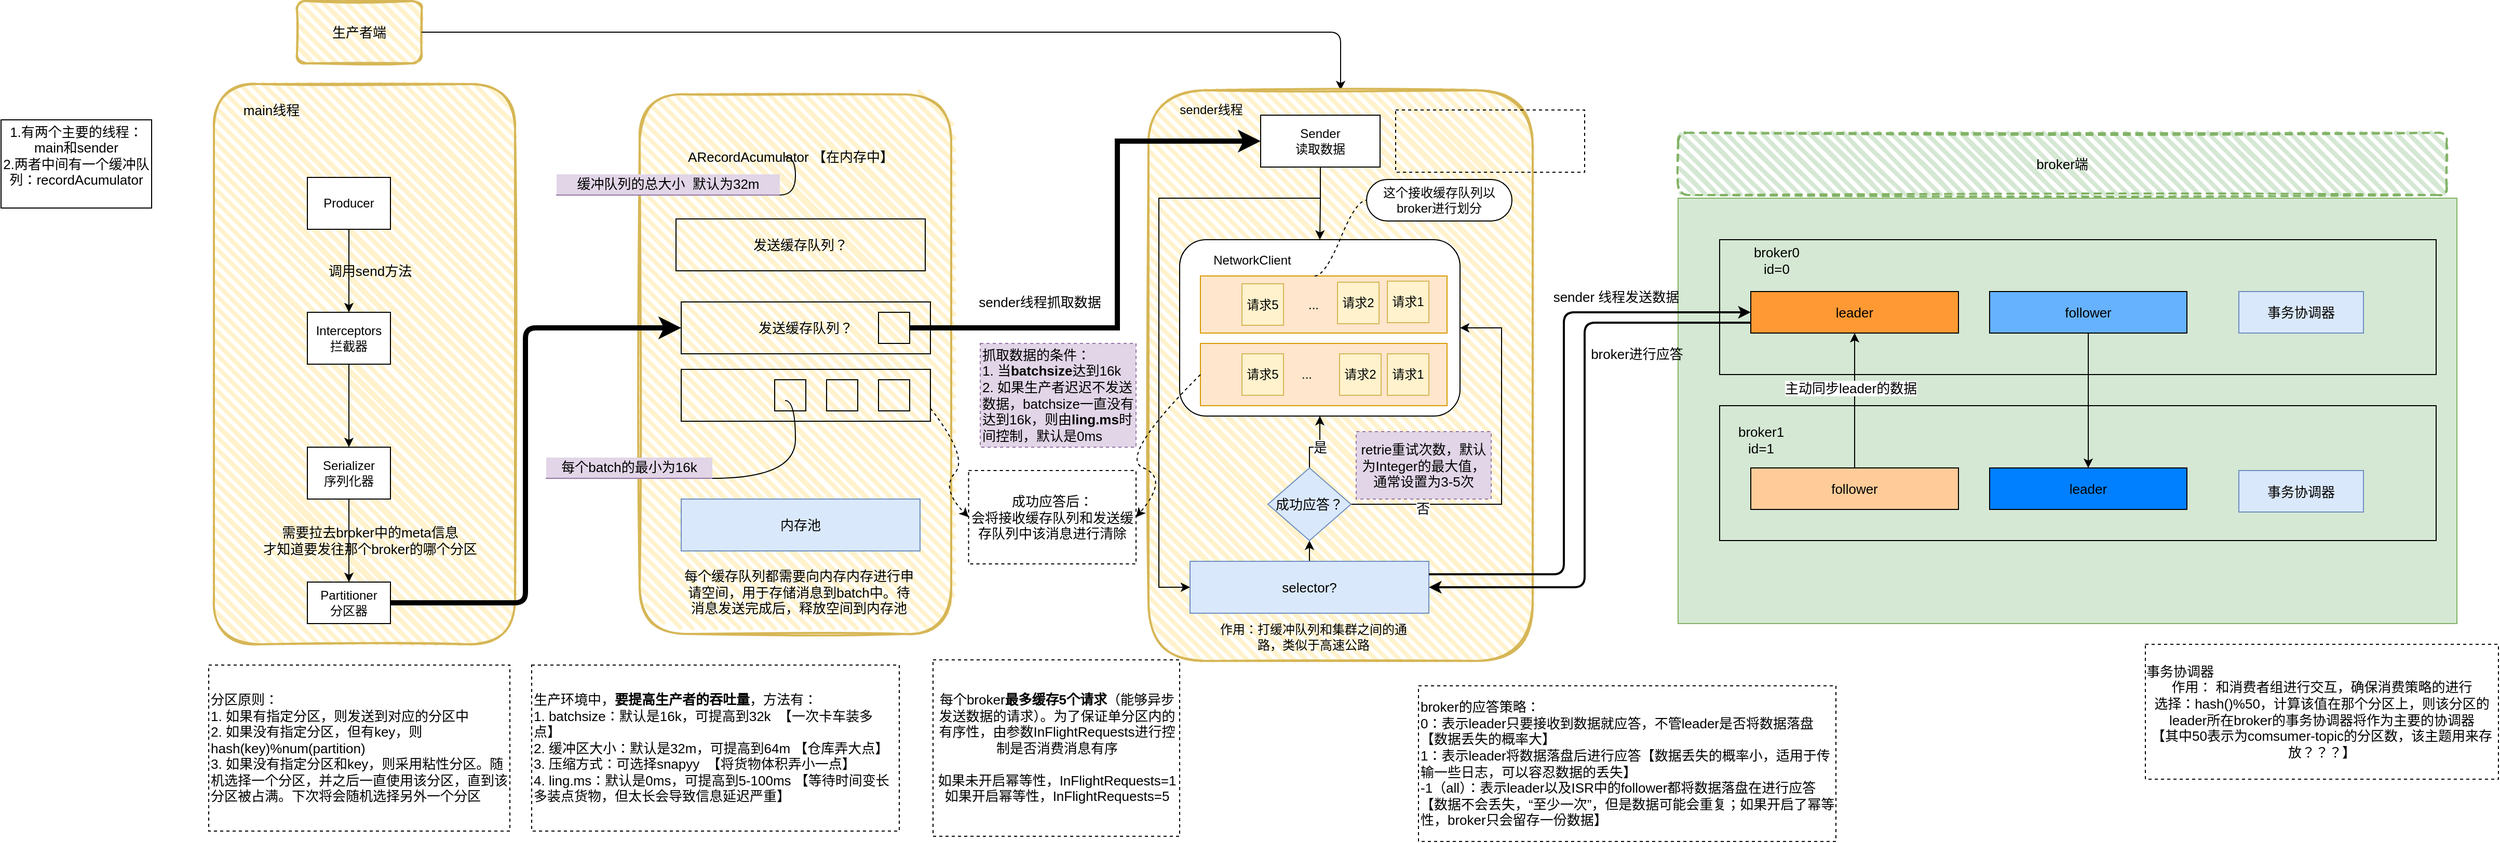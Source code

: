 <mxfile version="17.1.3" type="github">
  <diagram id="x-Sexi6F8sJB0yjPF3IZ" name="Page-1">
    <mxGraphModel dx="1597" dy="855" grid="1" gridSize="10" guides="1" tooltips="1" connect="1" arrows="1" fold="1" page="1" pageScale="1" pageWidth="900" pageHeight="1600" math="0" shadow="0">
      <root>
        <mxCell id="0" />
        <mxCell id="1" parent="0" />
        <mxCell id="9v5I5Lgi_oh3hGJhgwNZ-31" value="" style="rounded=1;whiteSpace=wrap;html=1;strokeWidth=2;fillWeight=4;hachureGap=8;hachureAngle=45;fillColor=#fff2cc;sketch=1;strokeColor=#d6b656;" vertex="1" parent="1">
          <mxGeometry x="220" y="390" width="290" height="540" as="geometry" />
        </mxCell>
        <mxCell id="UxnLPPTvP_sObnjLlX6k-19" value="" style="rounded=0;whiteSpace=wrap;html=1;fillColor=#d5e8d4;strokeColor=#82b366;" parent="1" vertex="1">
          <mxGeometry x="1630" y="500" width="750" height="410" as="geometry" />
        </mxCell>
        <mxCell id="UxnLPPTvP_sObnjLlX6k-30" value="" style="edgeStyle=orthogonalEdgeStyle;rounded=0;orthogonalLoop=1;jettySize=auto;html=1;fontSize=13;" parent="1" source="UxnLPPTvP_sObnjLlX6k-24" target="UxnLPPTvP_sObnjLlX6k-29" edge="1">
          <mxGeometry relative="1" as="geometry" />
        </mxCell>
        <mxCell id="UxnLPPTvP_sObnjLlX6k-24" value="Producer" style="rounded=0;whiteSpace=wrap;html=1;shadow=0;comic=0;" parent="1" vertex="1">
          <mxGeometry x="310" y="480" width="80" height="50" as="geometry" />
        </mxCell>
        <mxCell id="UxnLPPTvP_sObnjLlX6k-27" value="&lt;span&gt;1.有两个主要的线程：&lt;/span&gt;&lt;span&gt;main和sender&lt;br&gt;2.两者中间有一个缓冲队列：recordAcumulator&lt;br&gt;&lt;br&gt;&lt;/span&gt;" style="whiteSpace=wrap;html=1;rounded=0;shadow=0;fontSize=13;strokeWidth=1;fillColor=none;comic=0;" parent="1" vertex="1">
          <mxGeometry x="15" y="424.5" width="145" height="85" as="geometry" />
        </mxCell>
        <mxCell id="UxnLPPTvP_sObnjLlX6k-32" value="" style="edgeStyle=orthogonalEdgeStyle;rounded=0;orthogonalLoop=1;jettySize=auto;html=1;fontSize=13;" parent="1" source="UxnLPPTvP_sObnjLlX6k-29" target="UxnLPPTvP_sObnjLlX6k-31" edge="1">
          <mxGeometry relative="1" as="geometry" />
        </mxCell>
        <mxCell id="UxnLPPTvP_sObnjLlX6k-29" value="Interceptors&lt;br&gt;拦截器" style="rounded=0;whiteSpace=wrap;html=1;shadow=0;comic=0;" parent="1" vertex="1">
          <mxGeometry x="310" y="610" width="80" height="50" as="geometry" />
        </mxCell>
        <mxCell id="UxnLPPTvP_sObnjLlX6k-34" value="" style="edgeStyle=orthogonalEdgeStyle;rounded=0;orthogonalLoop=1;jettySize=auto;html=1;fontSize=13;" parent="1" source="UxnLPPTvP_sObnjLlX6k-31" target="UxnLPPTvP_sObnjLlX6k-33" edge="1">
          <mxGeometry relative="1" as="geometry" />
        </mxCell>
        <mxCell id="UxnLPPTvP_sObnjLlX6k-31" value="Serializer&lt;br&gt;序列化器" style="rounded=0;whiteSpace=wrap;html=1;shadow=0;comic=0;fillColor=default;" parent="1" vertex="1">
          <mxGeometry x="310" y="740" width="80" height="50" as="geometry" />
        </mxCell>
        <mxCell id="UxnLPPTvP_sObnjLlX6k-33" value="Partitioner&lt;br&gt;分区器" style="rounded=0;whiteSpace=wrap;html=1;shadow=0;comic=0;" parent="1" vertex="1">
          <mxGeometry x="310" y="870" width="80" height="40" as="geometry" />
        </mxCell>
        <mxCell id="UxnLPPTvP_sObnjLlX6k-35" value="需要拉去broker中的meta信息&lt;br&gt;才知道要发往那个broker的哪个分区" style="text;html=1;align=center;verticalAlign=middle;resizable=0;points=[];autosize=1;strokeColor=none;fontSize=13;" parent="1" vertex="1">
          <mxGeometry x="260" y="810" width="220" height="40" as="geometry" />
        </mxCell>
        <mxCell id="UxnLPPTvP_sObnjLlX6k-36" value="调用send方法" style="text;html=1;align=center;verticalAlign=middle;resizable=0;points=[];autosize=1;strokeColor=none;fontSize=13;" parent="1" vertex="1">
          <mxGeometry x="320" y="560" width="100" height="20" as="geometry" />
        </mxCell>
        <mxCell id="UxnLPPTvP_sObnjLlX6k-38" value="生产者端" style="rounded=1;whiteSpace=wrap;html=1;strokeWidth=2;fillWeight=4;hachureGap=8;hachureAngle=45;fillColor=#fff2cc;sketch=1;shadow=0;comic=0;fontSize=13;strokeColor=#d6b656;" parent="1" vertex="1">
          <mxGeometry x="300" y="310" width="120" height="60" as="geometry" />
        </mxCell>
        <mxCell id="UxnLPPTvP_sObnjLlX6k-39" value="分区原则：&lt;br&gt;1. 如果有指定分区，则发送到对应的分区中&lt;br&gt;2.&amp;nbsp;如果没有指定分区，但有key，则hash(key)%num(partition)&lt;br&gt;3.&amp;nbsp;如果没有指定分区和key，则采用粘性分区。随机选择一个分区，并之后一直使用该分区，直到该分区被占满。下次将会随机选择另外一个分区" style="whiteSpace=wrap;html=1;rounded=0;shadow=0;comic=0;fontSize=13;strokeColor=#000000;strokeWidth=1;fillColor=none;align=left;dashed=1;" parent="1" vertex="1">
          <mxGeometry x="215" y="950" width="290" height="160" as="geometry" />
        </mxCell>
        <mxCell id="UxnLPPTvP_sObnjLlX6k-44" value="" style="rounded=1;whiteSpace=wrap;html=1;strokeWidth=2;fillWeight=4;hachureGap=8;hachureAngle=45;fillColor=#fff2cc;sketch=1;shadow=0;comic=0;fontSize=13;align=left;strokeColor=#d6b656;" parent="1" vertex="1">
          <mxGeometry x="630" y="400" width="300" height="520" as="geometry" />
        </mxCell>
        <mxCell id="UxnLPPTvP_sObnjLlX6k-45" value="ARecordAcumulator 【在内存中】" style="text;html=1;align=center;verticalAlign=middle;resizable=0;points=[];autosize=1;strokeColor=none;fontSize=13;" parent="1" vertex="1">
          <mxGeometry x="670" y="450" width="210" height="20" as="geometry" />
        </mxCell>
        <mxCell id="UxnLPPTvP_sObnjLlX6k-46" value="发送缓存队列？" style="rounded=0;whiteSpace=wrap;html=1;shadow=0;comic=0;fontSize=13;strokeColor=#000000;strokeWidth=1;fillColor=none;align=center;" parent="1" vertex="1">
          <mxGeometry x="665" y="520" width="240" height="50" as="geometry" />
        </mxCell>
        <mxCell id="UxnLPPTvP_sObnjLlX6k-47" value="&lt;div style=&quot;&quot;&gt;&lt;span&gt;发送缓存队列？&lt;/span&gt;&lt;/div&gt;" style="rounded=0;whiteSpace=wrap;html=1;shadow=0;comic=0;fontSize=13;strokeColor=#000000;strokeWidth=1;fillColor=none;align=center;" parent="1" vertex="1">
          <mxGeometry x="670" y="600" width="240" height="50" as="geometry" />
        </mxCell>
        <mxCell id="UxnLPPTvP_sObnjLlX6k-48" value="" style="rounded=0;whiteSpace=wrap;html=1;shadow=0;comic=0;fontSize=13;strokeColor=#000000;strokeWidth=1;fillColor=none;align=left;" parent="1" vertex="1">
          <mxGeometry x="670" y="665" width="240" height="50" as="geometry" />
        </mxCell>
        <mxCell id="UxnLPPTvP_sObnjLlX6k-49" value="" style="rounded=0;whiteSpace=wrap;html=1;shadow=0;comic=0;fontSize=13;strokeColor=#000000;strokeWidth=1;fillColor=none;align=left;" parent="1" vertex="1">
          <mxGeometry x="860" y="675" width="30" height="30" as="geometry" />
        </mxCell>
        <mxCell id="UxnLPPTvP_sObnjLlX6k-50" value="" style="rounded=0;whiteSpace=wrap;html=1;shadow=0;comic=0;fontSize=13;strokeColor=#000000;strokeWidth=1;fillColor=none;align=left;" parent="1" vertex="1">
          <mxGeometry x="810" y="675" width="30" height="30" as="geometry" />
        </mxCell>
        <mxCell id="UxnLPPTvP_sObnjLlX6k-51" value="" style="rounded=0;whiteSpace=wrap;html=1;shadow=0;comic=0;fontSize=13;strokeColor=#000000;strokeWidth=1;fillColor=none;align=left;" parent="1" vertex="1">
          <mxGeometry x="760" y="675" width="30" height="30" as="geometry" />
        </mxCell>
        <mxCell id="UxnLPPTvP_sObnjLlX6k-52" value="每个batch的最小为16k" style="whiteSpace=wrap;html=1;shape=partialRectangle;top=0;left=0;bottom=1;right=0;points=[[0,1],[1,1]];fillColor=#e1d5e7;align=center;verticalAlign=bottom;routingCenterY=0.5;snapToPoint=1;recursiveResize=0;autosize=1;treeFolding=1;treeMoving=1;newEdgeStyle={&quot;edgeStyle&quot;:&quot;entityRelationEdgeStyle&quot;,&quot;startArrow&quot;:&quot;none&quot;,&quot;endArrow&quot;:&quot;none&quot;,&quot;segment&quot;:10,&quot;curved&quot;:1};rounded=0;shadow=0;comic=0;fontSize=13;strokeColor=#9673a6;strokeWidth=1;" parent="1" vertex="1">
          <mxGeometry x="540" y="750" width="160" height="20" as="geometry" />
        </mxCell>
        <mxCell id="UxnLPPTvP_sObnjLlX6k-53" value="" style="edgeStyle=entityRelationEdgeStyle;startArrow=none;endArrow=none;segment=10;curved=1;fontSize=13;entryX=1;entryY=1;entryDx=0;entryDy=0;" parent="1" target="UxnLPPTvP_sObnjLlX6k-52" edge="1">
          <mxGeometry relative="1" as="geometry">
            <mxPoint x="770" y="695" as="sourcePoint" />
            <mxPoint x="700" y="745" as="targetPoint" />
          </mxGeometry>
        </mxCell>
        <mxCell id="UxnLPPTvP_sObnjLlX6k-54" value="内存池" style="rounded=0;whiteSpace=wrap;html=1;shadow=0;comic=0;fontSize=13;strokeColor=#6c8ebf;strokeWidth=1;fillColor=#dae8fc;align=center;" parent="1" vertex="1">
          <mxGeometry x="670" y="790" width="230" height="50" as="geometry" />
        </mxCell>
        <mxCell id="UxnLPPTvP_sObnjLlX6k-59" value="缓冲队列的总大小&amp;nbsp; 默认为32m" style="whiteSpace=wrap;html=1;shape=partialRectangle;top=0;left=0;bottom=1;right=0;points=[[0,1],[1,1]];fillColor=#e1d5e7;align=center;verticalAlign=bottom;routingCenterY=0.5;snapToPoint=1;recursiveResize=0;autosize=1;treeFolding=1;treeMoving=1;newEdgeStyle={&quot;edgeStyle&quot;:&quot;entityRelationEdgeStyle&quot;,&quot;startArrow&quot;:&quot;none&quot;,&quot;endArrow&quot;:&quot;none&quot;,&quot;segment&quot;:10,&quot;curved&quot;:1};rounded=0;shadow=0;comic=0;fontSize=13;strokeColor=#9673a6;strokeWidth=1;" parent="1" vertex="1">
          <mxGeometry x="550" y="477" width="215" height="20" as="geometry" />
        </mxCell>
        <mxCell id="UxnLPPTvP_sObnjLlX6k-60" value="" style="edgeStyle=entityRelationEdgeStyle;startArrow=none;endArrow=none;segment=10;curved=1;fontSize=13;" parent="1" target="UxnLPPTvP_sObnjLlX6k-59" edge="1">
          <mxGeometry relative="1" as="geometry">
            <mxPoint x="770" y="460" as="sourcePoint" />
          </mxGeometry>
        </mxCell>
        <mxCell id="UxnLPPTvP_sObnjLlX6k-65" value="main线程" style="text;html=1;align=center;verticalAlign=middle;resizable=0;points=[];autosize=1;strokeColor=none;fontSize=13;" parent="1" vertex="1">
          <mxGeometry x="240" y="404.5" width="70" height="20" as="geometry" />
        </mxCell>
        <mxCell id="UxnLPPTvP_sObnjLlX6k-66" value="" style="edgeStyle=elbowEdgeStyle;elbow=vertical;endArrow=classic;html=1;fontSize=13;exitX=1;exitY=0.5;exitDx=0;exitDy=0;startArrow=none;entryX=0.5;entryY=0;entryDx=0;entryDy=0;" parent="1" source="UxnLPPTvP_sObnjLlX6k-38" target="UxnLPPTvP_sObnjLlX6k-68" edge="1">
          <mxGeometry width="50" height="50" relative="1" as="geometry">
            <mxPoint x="995" y="365" as="sourcePoint" />
            <mxPoint x="1400" y="360" as="targetPoint" />
            <Array as="points">
              <mxPoint x="800" y="340" />
            </Array>
          </mxGeometry>
        </mxCell>
        <mxCell id="UxnLPPTvP_sObnjLlX6k-68" value="" style="rounded=1;whiteSpace=wrap;html=1;strokeWidth=2;fillWeight=4;hachureGap=8;hachureAngle=45;fillColor=#fff2cc;sketch=1;shadow=0;comic=0;fontSize=13;align=left;strokeColor=#d6b656;" parent="1" vertex="1">
          <mxGeometry x="1120" y="396" width="370" height="550" as="geometry" />
        </mxCell>
        <mxCell id="UxnLPPTvP_sObnjLlX6k-71" value="每个broker&lt;b&gt;最多缓存5个请求&lt;/b&gt;（能够异步发送数据的请求）。为了保证单分区内的有序性，由参数InFlightRequests进行控制是否消费消息有序&lt;br&gt;&lt;br&gt;如果未开启幂等性，InFlightRequests=1&lt;br&gt;如果开启幂等性，InFlightRequests=5" style="rounded=0;whiteSpace=wrap;html=1;shadow=0;comic=0;fontSize=13;strokeColor=#000000;strokeWidth=1;fillColor=none;align=center;dashed=1;" parent="1" vertex="1">
          <mxGeometry x="912.5" y="945" width="237.5" height="170" as="geometry" />
        </mxCell>
        <mxCell id="UxnLPPTvP_sObnjLlX6k-80" value="sender线程抓取数据" style="text;html=1;align=center;verticalAlign=middle;resizable=0;points=[];autosize=1;strokeColor=none;fontSize=13;" parent="1" vertex="1">
          <mxGeometry x="950" y="590" width="130" height="20" as="geometry" />
        </mxCell>
        <mxCell id="UxnLPPTvP_sObnjLlX6k-82" value="抓取数据的条件：&lt;br&gt;1. 当&lt;b&gt;batchsize&lt;/b&gt;达到16k&lt;br&gt;2.&amp;nbsp;如果生产者迟迟不发送数据，batchsize一直没有达到16k，则由&lt;b&gt;ling.ms&lt;/b&gt;时间控制，默认是0ms" style="whiteSpace=wrap;html=1;rounded=0;shadow=0;comic=0;fontSize=13;strokeColor=#9673a6;strokeWidth=1;fillColor=#e1d5e7;align=left;dashed=1;" parent="1" vertex="1">
          <mxGeometry x="958" y="640" width="150" height="100" as="geometry" />
        </mxCell>
        <mxCell id="UxnLPPTvP_sObnjLlX6k-88" value="" style="edgeStyle=elbowEdgeStyle;rounded=0;orthogonalLoop=1;jettySize=auto;elbow=vertical;html=1;fontSize=13;strokeWidth=1;" parent="1" source="UxnLPPTvP_sObnjLlX6k-83" target="UxnLPPTvP_sObnjLlX6k-87" edge="1">
          <mxGeometry relative="1" as="geometry" />
        </mxCell>
        <mxCell id="UxnLPPTvP_sObnjLlX6k-83" value="selector?" style="rounded=0;whiteSpace=wrap;html=1;shadow=0;comic=0;fontSize=13;strokeColor=#6c8ebf;strokeWidth=1;fillColor=#dae8fc;align=center;" parent="1" vertex="1">
          <mxGeometry x="1160" y="850" width="230" height="50" as="geometry" />
        </mxCell>
        <mxCell id="UxnLPPTvP_sObnjLlX6k-84" value="生产环境中，&lt;b&gt;要提高生产者的吞吐量&lt;/b&gt;，方法有：&lt;br&gt;1.&amp;nbsp;batchsize：默认是16k，可提高到32k&amp;nbsp; 【一次卡车装多点】&lt;br&gt;2.&amp;nbsp;缓冲区大小：默认是32m，可提高到64m 【仓库弄大点】&lt;br&gt;3.&amp;nbsp;压缩方式：可选择snapyy&amp;nbsp; 【将货物体积弄小一点】&lt;br&gt;4.&amp;nbsp;ling.ms：默认是0ms，可提高到5-100ms 【等待时间变长多装点货物，但太长会导致信息延迟严重】" style="whiteSpace=wrap;html=1;rounded=0;shadow=0;comic=0;fontSize=13;strokeColor=#000000;strokeWidth=1;fillColor=none;align=left;dashed=1;" parent="1" vertex="1">
          <mxGeometry x="526" y="950" width="354" height="160" as="geometry" />
        </mxCell>
        <mxCell id="UxnLPPTvP_sObnjLlX6k-94" value="是" style="edgeStyle=elbowEdgeStyle;rounded=0;orthogonalLoop=1;jettySize=auto;elbow=vertical;html=1;fontSize=13;strokeWidth=1;entryX=0.5;entryY=1;entryDx=0;entryDy=0;" parent="1" source="UxnLPPTvP_sObnjLlX6k-87" target="9v5I5Lgi_oh3hGJhgwNZ-5" edge="1">
          <mxGeometry relative="1" as="geometry">
            <Array as="points">
              <mxPoint x="1275" y="740" />
            </Array>
            <mxPoint x="1275" y="715.0" as="targetPoint" />
          </mxGeometry>
        </mxCell>
        <mxCell id="UxnLPPTvP_sObnjLlX6k-96" style="edgeStyle=elbowEdgeStyle;rounded=0;orthogonalLoop=1;jettySize=auto;elbow=vertical;html=1;exitX=1;exitY=0.5;exitDx=0;exitDy=0;fontSize=13;strokeWidth=1;entryX=1;entryY=0.5;entryDx=0;entryDy=0;" parent="1" source="UxnLPPTvP_sObnjLlX6k-87" target="9v5I5Lgi_oh3hGJhgwNZ-5" edge="1">
          <mxGeometry relative="1" as="geometry">
            <mxPoint x="1395" y="677.5" as="targetPoint" />
            <Array as="points">
              <mxPoint x="1460" y="795" />
            </Array>
          </mxGeometry>
        </mxCell>
        <mxCell id="UxnLPPTvP_sObnjLlX6k-97" value="否" style="edgeLabel;html=1;align=center;verticalAlign=middle;resizable=0;points=[];fontSize=13;" parent="UxnLPPTvP_sObnjLlX6k-96" vertex="1" connectable="0">
          <mxGeometry x="-0.611" y="-4" relative="1" as="geometry">
            <mxPoint as="offset" />
          </mxGeometry>
        </mxCell>
        <mxCell id="UxnLPPTvP_sObnjLlX6k-87" value="成功应答？" style="rhombus;whiteSpace=wrap;html=1;rounded=0;shadow=0;fontSize=13;strokeColor=#6c8ebf;strokeWidth=1;fillColor=#dae8fc;comic=0;" parent="1" vertex="1">
          <mxGeometry x="1235" y="760" width="80" height="70" as="geometry" />
        </mxCell>
        <mxCell id="UxnLPPTvP_sObnjLlX6k-100" value="retrie重试次数，默认为Integer的最大值，通常设置为3-5次" style="rounded=0;whiteSpace=wrap;html=1;shadow=0;comic=0;fontSize=13;strokeColor=#9673a6;strokeWidth=1;fillColor=#e1d5e7;align=center;dashed=1;" parent="1" vertex="1">
          <mxGeometry x="1320" y="725" width="130" height="65" as="geometry" />
        </mxCell>
        <mxCell id="UxnLPPTvP_sObnjLlX6k-101" value="" style="rounded=0;whiteSpace=wrap;html=1;shadow=0;dashed=1;comic=0;fontSize=13;strokeColor=#000000;strokeWidth=1;fillColor=none;align=center;" parent="1" vertex="1">
          <mxGeometry x="1358" y="415" width="182" height="60" as="geometry" />
        </mxCell>
        <mxCell id="UxnLPPTvP_sObnjLlX6k-102" value="broker端" style="rounded=1;whiteSpace=wrap;html=1;strokeWidth=2;fillWeight=4;hachureGap=8;hachureAngle=45;fillColor=#d5e8d4;sketch=1;shadow=0;dashed=1;comic=0;fontSize=13;align=center;strokeColor=#82b366;" parent="1" vertex="1">
          <mxGeometry x="1630" y="437" width="740" height="60" as="geometry" />
        </mxCell>
        <mxCell id="UxnLPPTvP_sObnjLlX6k-110" value="" style="rounded=0;whiteSpace=wrap;html=1;shadow=0;comic=0;fontSize=13;strokeColor=#000000;strokeWidth=1;fillColor=none;align=center;" parent="1" vertex="1">
          <mxGeometry x="1670" y="540" width="690" height="130" as="geometry" />
        </mxCell>
        <mxCell id="UxnLPPTvP_sObnjLlX6k-112" value="" style="edgeStyle=elbowEdgeStyle;elbow=horizontal;endArrow=classic;html=1;fontSize=13;strokeWidth=5;exitX=1;exitY=0.5;exitDx=0;exitDy=0;entryX=0;entryY=0.5;entryDx=0;entryDy=0;" parent="1" source="UxnLPPTvP_sObnjLlX6k-33" target="UxnLPPTvP_sObnjLlX6k-47" edge="1">
          <mxGeometry width="50" height="50" relative="1" as="geometry">
            <mxPoint x="560" y="870" as="sourcePoint" />
            <mxPoint x="610" y="820" as="targetPoint" />
            <Array as="points">
              <mxPoint x="520" y="760" />
            </Array>
          </mxGeometry>
        </mxCell>
        <mxCell id="UxnLPPTvP_sObnjLlX6k-113" value="" style="rounded=0;whiteSpace=wrap;html=1;shadow=0;comic=0;fontSize=13;strokeColor=#000000;strokeWidth=1;fillColor=none;align=center;" parent="1" vertex="1">
          <mxGeometry x="1670" y="700" width="690" height="130" as="geometry" />
        </mxCell>
        <mxCell id="UxnLPPTvP_sObnjLlX6k-114" value="broker0&lt;br&gt;id=0" style="text;html=1;strokeColor=none;fillColor=none;align=center;verticalAlign=middle;whiteSpace=wrap;rounded=0;shadow=0;comic=0;fontSize=13;" parent="1" vertex="1">
          <mxGeometry x="1700" y="540" width="50" height="40" as="geometry" />
        </mxCell>
        <mxCell id="UxnLPPTvP_sObnjLlX6k-117" value="broker1&lt;br&gt;id=1" style="text;html=1;strokeColor=none;fillColor=none;align=center;verticalAlign=middle;whiteSpace=wrap;rounded=0;shadow=0;comic=0;fontSize=13;" parent="1" vertex="1">
          <mxGeometry x="1690" y="715" width="40" height="35" as="geometry" />
        </mxCell>
        <mxCell id="UxnLPPTvP_sObnjLlX6k-118" value="leader" style="rounded=0;whiteSpace=wrap;html=1;shadow=0;comic=0;fontSize=13;strokeWidth=1;align=center;fillColor=#FF9933;" parent="1" vertex="1">
          <mxGeometry x="1700" y="590" width="200" height="40" as="geometry" />
        </mxCell>
        <mxCell id="UxnLPPTvP_sObnjLlX6k-124" value="" style="edgeStyle=elbowEdgeStyle;rounded=0;orthogonalLoop=1;jettySize=auto;elbow=vertical;html=1;fontSize=13;strokeWidth=1;entryX=0.5;entryY=1;entryDx=0;entryDy=0;" parent="1" source="UxnLPPTvP_sObnjLlX6k-120" target="UxnLPPTvP_sObnjLlX6k-118" edge="1">
          <mxGeometry relative="1" as="geometry" />
        </mxCell>
        <mxCell id="UxnLPPTvP_sObnjLlX6k-125" value="主动同步leader的数据" style="edgeLabel;html=1;align=center;verticalAlign=middle;resizable=0;points=[];fontSize=13;" parent="UxnLPPTvP_sObnjLlX6k-124" vertex="1" connectable="0">
          <mxGeometry x="0.182" y="4" relative="1" as="geometry">
            <mxPoint as="offset" />
          </mxGeometry>
        </mxCell>
        <mxCell id="UxnLPPTvP_sObnjLlX6k-120" value="follower" style="rounded=0;whiteSpace=wrap;html=1;shadow=0;comic=0;fontSize=13;strokeWidth=1;align=center;fillColor=#FFCC99;" parent="1" vertex="1">
          <mxGeometry x="1700" y="760" width="200" height="40" as="geometry" />
        </mxCell>
        <mxCell id="UxnLPPTvP_sObnjLlX6k-121" value="leader" style="rounded=0;whiteSpace=wrap;html=1;shadow=0;comic=0;fontSize=13;strokeWidth=1;align=center;fillColor=#007FFF;" parent="1" vertex="1">
          <mxGeometry x="1930" y="760" width="190" height="40" as="geometry" />
        </mxCell>
        <mxCell id="UxnLPPTvP_sObnjLlX6k-128" value="" style="edgeStyle=elbowEdgeStyle;rounded=0;orthogonalLoop=1;jettySize=auto;elbow=vertical;html=1;fontSize=13;strokeWidth=1;entryX=0.5;entryY=0;entryDx=0;entryDy=0;" parent="1" source="UxnLPPTvP_sObnjLlX6k-122" target="UxnLPPTvP_sObnjLlX6k-121" edge="1">
          <mxGeometry relative="1" as="geometry" />
        </mxCell>
        <mxCell id="UxnLPPTvP_sObnjLlX6k-122" value="follower" style="rounded=0;whiteSpace=wrap;html=1;shadow=0;comic=0;fontSize=13;strokeWidth=1;align=center;fillColor=#66B2FF;" parent="1" vertex="1">
          <mxGeometry x="1930" y="590" width="190" height="40" as="geometry" />
        </mxCell>
        <mxCell id="UxnLPPTvP_sObnjLlX6k-126" value="" style="edgeStyle=elbowEdgeStyle;elbow=horizontal;endArrow=classic;html=1;fontSize=13;strokeWidth=2;entryX=0;entryY=0.5;entryDx=0;entryDy=0;exitX=1;exitY=0.25;exitDx=0;exitDy=0;" parent="1" source="UxnLPPTvP_sObnjLlX6k-83" target="UxnLPPTvP_sObnjLlX6k-118" edge="1">
          <mxGeometry width="50" height="50" relative="1" as="geometry">
            <mxPoint x="1390" y="880" as="sourcePoint" />
            <mxPoint x="1440" y="830" as="targetPoint" />
            <Array as="points">
              <mxPoint x="1520" y="740" />
            </Array>
          </mxGeometry>
        </mxCell>
        <mxCell id="UxnLPPTvP_sObnjLlX6k-127" value="sender&amp;nbsp;线程发送数据" style="text;html=1;align=center;verticalAlign=middle;resizable=0;points=[];autosize=1;strokeColor=none;fontSize=13;" parent="1" vertex="1">
          <mxGeometry x="1500" y="585" width="140" height="20" as="geometry" />
        </mxCell>
        <mxCell id="UxnLPPTvP_sObnjLlX6k-129" value="事务协调器" style="rounded=0;whiteSpace=wrap;html=1;shadow=0;comic=0;fontSize=13;strokeColor=#6c8ebf;strokeWidth=1;fillColor=#dae8fc;align=center;" parent="1" vertex="1">
          <mxGeometry x="2170" y="590" width="120" height="40" as="geometry" />
        </mxCell>
        <mxCell id="UxnLPPTvP_sObnjLlX6k-130" value="事务协调器" style="rounded=0;whiteSpace=wrap;html=1;shadow=0;comic=0;fontSize=13;strokeColor=#6c8ebf;strokeWidth=1;fillColor=#dae8fc;align=center;" parent="1" vertex="1">
          <mxGeometry x="2170" y="762.5" width="120" height="40" as="geometry" />
        </mxCell>
        <mxCell id="UxnLPPTvP_sObnjLlX6k-134" value="&lt;div style=&quot;text-align: left&quot;&gt;&lt;span&gt;事务协调器&lt;/span&gt;&lt;/div&gt;作用： 和消费者组进行交互，确保消费策略的进行&lt;br&gt;选择：hash()%50，计算该值在那个分区上，则该分区的leader所在broker的事务协调器将作为主要的协调器&lt;br&gt;【其中50表示为comsumer-topic的分区数，该主题用来存放？？？】" style="whiteSpace=wrap;html=1;rounded=0;shadow=0;comic=0;fontSize=13;strokeWidth=1;align=center;dashed=1;fillColor=none;" parent="1" vertex="1">
          <mxGeometry x="2080" y="930" width="340" height="130" as="geometry" />
        </mxCell>
        <mxCell id="UxnLPPTvP_sObnjLlX6k-135" value="" style="edgeStyle=elbowEdgeStyle;elbow=horizontal;endArrow=classic;html=1;fontSize=13;strokeWidth=2;exitX=0;exitY=0.75;exitDx=0;exitDy=0;entryX=1;entryY=0.5;entryDx=0;entryDy=0;" parent="1" source="UxnLPPTvP_sObnjLlX6k-118" target="UxnLPPTvP_sObnjLlX6k-83" edge="1">
          <mxGeometry width="50" height="50" relative="1" as="geometry">
            <mxPoint x="1500" y="750" as="sourcePoint" />
            <mxPoint x="1400" y="900" as="targetPoint" />
            <Array as="points">
              <mxPoint x="1540" y="750" />
            </Array>
          </mxGeometry>
        </mxCell>
        <mxCell id="UxnLPPTvP_sObnjLlX6k-136" value="broker进行应答" style="text;html=1;align=center;verticalAlign=middle;resizable=0;points=[];autosize=1;strokeColor=none;fontSize=13;" parent="1" vertex="1">
          <mxGeometry x="1540" y="640" width="100" height="20" as="geometry" />
        </mxCell>
        <mxCell id="UxnLPPTvP_sObnjLlX6k-137" value="broker的应答策略：&lt;br&gt;0：表示leader只要接收到数据就应答，不管leader是否将数据落盘【数据丢失的概率大】&lt;br&gt;1：表示leader将数据落盘后进行应答【数据丢失的概率小，适用于传输一些日志，可以容忍数据的丢失】&lt;br&gt;-1（all）：表示leader以及ISR中的follower都将数据落盘在进行应答【数据不会丢失，“至少一次”，但是数据可能会重复；如果开启了幂等性，broker只会留存一份数据】" style="whiteSpace=wrap;html=1;rounded=0;shadow=0;comic=0;fontSize=13;strokeColor=#000000;strokeWidth=1;fillColor=none;align=left;dashed=1;" parent="1" vertex="1">
          <mxGeometry x="1380" y="970" width="402" height="150" as="geometry" />
        </mxCell>
        <mxCell id="UxnLPPTvP_sObnjLlX6k-141" value="成功应答后：&lt;br&gt;会将接收缓存队列和发送缓存队列中该消息进行清除" style="whiteSpace=wrap;html=1;rounded=0;shadow=0;dashed=1;comic=0;fontSize=13;strokeColor=#000000;strokeWidth=1;fillColor=none;align=center;" parent="1" vertex="1">
          <mxGeometry x="946.75" y="762.5" width="161.25" height="90" as="geometry" />
        </mxCell>
        <mxCell id="9v5I5Lgi_oh3hGJhgwNZ-3" value="&lt;span style=&quot;font-size: 13px&quot;&gt;每个缓存队列都需要向内存内存进行申请空间，&lt;/span&gt;&lt;span style=&quot;font-size: 13px ; text-align: justify&quot;&gt;用于存储消息到batch中。待消息发送完成后，释放空间到内存池&lt;/span&gt;&lt;span style=&quot;font-size: 13px&quot;&gt;&lt;br&gt;&lt;/span&gt;" style="text;html=1;strokeColor=none;fillColor=none;align=center;verticalAlign=middle;whiteSpace=wrap;rounded=0;" vertex="1" parent="1">
          <mxGeometry x="670" y="840" width="227" height="80" as="geometry" />
        </mxCell>
        <mxCell id="9v5I5Lgi_oh3hGJhgwNZ-5" value="" style="rounded=1;whiteSpace=wrap;html=1;" vertex="1" parent="1">
          <mxGeometry x="1150" y="540" width="270" height="170" as="geometry" />
        </mxCell>
        <mxCell id="9v5I5Lgi_oh3hGJhgwNZ-6" value="NetworkClient" style="text;html=1;strokeColor=none;fillColor=none;align=center;verticalAlign=middle;whiteSpace=wrap;rounded=0;" vertex="1" parent="1">
          <mxGeometry x="1180" y="545" width="80" height="30" as="geometry" />
        </mxCell>
        <mxCell id="9v5I5Lgi_oh3hGJhgwNZ-13" value="" style="edgeStyle=orthogonalEdgeStyle;rounded=0;orthogonalLoop=1;jettySize=auto;html=1;entryX=0;entryY=0.5;entryDx=0;entryDy=0;strokeWidth=5;" edge="1" parent="1" source="9v5I5Lgi_oh3hGJhgwNZ-10" target="9v5I5Lgi_oh3hGJhgwNZ-39">
          <mxGeometry relative="1" as="geometry">
            <Array as="points">
              <mxPoint x="1090" y="625" />
              <mxPoint x="1090" y="445" />
            </Array>
          </mxGeometry>
        </mxCell>
        <mxCell id="9v5I5Lgi_oh3hGJhgwNZ-10" value="" style="rounded=0;whiteSpace=wrap;html=1;shadow=0;comic=0;fontSize=13;strokeColor=#000000;strokeWidth=1;fillColor=none;align=left;" vertex="1" parent="1">
          <mxGeometry x="860" y="610" width="30" height="30" as="geometry" />
        </mxCell>
        <mxCell id="9v5I5Lgi_oh3hGJhgwNZ-15" value="" style="rounded=0;whiteSpace=wrap;html=1;fillColor=#ffe6cc;strokeColor=#d79b00;" vertex="1" parent="1">
          <mxGeometry x="1170" y="575" width="237.5" height="55" as="geometry" />
        </mxCell>
        <mxCell id="9v5I5Lgi_oh3hGJhgwNZ-16" value="" style="rounded=0;whiteSpace=wrap;html=1;fillColor=#ffe6cc;strokeColor=#d79b00;" vertex="1" parent="1">
          <mxGeometry x="1170" y="640" width="237.5" height="60" as="geometry" />
        </mxCell>
        <mxCell id="9v5I5Lgi_oh3hGJhgwNZ-17" value="请求1" style="rounded=0;whiteSpace=wrap;html=1;fillColor=#fff2cc;strokeColor=#d6b656;" vertex="1" parent="1">
          <mxGeometry x="1350" y="580" width="40" height="40" as="geometry" />
        </mxCell>
        <mxCell id="9v5I5Lgi_oh3hGJhgwNZ-18" value="请求1" style="rounded=0;whiteSpace=wrap;html=1;fillColor=#fff2cc;strokeColor=#d6b656;" vertex="1" parent="1">
          <mxGeometry x="1350" y="650" width="40" height="40" as="geometry" />
        </mxCell>
        <mxCell id="9v5I5Lgi_oh3hGJhgwNZ-19" value="请求2" style="rounded=0;whiteSpace=wrap;html=1;fillColor=#fff2cc;strokeColor=#d6b656;" vertex="1" parent="1">
          <mxGeometry x="1302" y="581" width="40" height="40" as="geometry" />
        </mxCell>
        <mxCell id="9v5I5Lgi_oh3hGJhgwNZ-21" value="请求2" style="rounded=0;whiteSpace=wrap;html=1;fillColor=#fff2cc;strokeColor=#d6b656;" vertex="1" parent="1">
          <mxGeometry x="1304" y="650" width="40" height="40" as="geometry" />
        </mxCell>
        <mxCell id="9v5I5Lgi_oh3hGJhgwNZ-22" value="请求5" style="rounded=0;whiteSpace=wrap;html=1;fillColor=#fff2cc;strokeColor=#d6b656;" vertex="1" parent="1">
          <mxGeometry x="1210" y="582.5" width="40" height="40" as="geometry" />
        </mxCell>
        <mxCell id="9v5I5Lgi_oh3hGJhgwNZ-24" value="请求5" style="rounded=0;whiteSpace=wrap;html=1;fillColor=#fff2cc;strokeColor=#d6b656;" vertex="1" parent="1">
          <mxGeometry x="1210" y="650" width="40" height="40" as="geometry" />
        </mxCell>
        <mxCell id="9v5I5Lgi_oh3hGJhgwNZ-25" value="..." style="text;html=1;strokeColor=none;fillColor=none;align=center;verticalAlign=middle;whiteSpace=wrap;rounded=0;" vertex="1" parent="1">
          <mxGeometry x="1254.5" y="592.5" width="48" height="20" as="geometry" />
        </mxCell>
        <mxCell id="9v5I5Lgi_oh3hGJhgwNZ-26" value="..." style="text;html=1;strokeColor=none;fillColor=none;align=center;verticalAlign=middle;whiteSpace=wrap;rounded=0;" vertex="1" parent="1">
          <mxGeometry x="1254.5" y="657.5" width="35" height="25" as="geometry" />
        </mxCell>
        <mxCell id="9v5I5Lgi_oh3hGJhgwNZ-28" value="这个接收缓存队列以broker进行划分" style="whiteSpace=wrap;html=1;rounded=1;arcSize=50;align=center;verticalAlign=middle;strokeWidth=1;autosize=1;spacing=4;treeFolding=1;treeMoving=1;newEdgeStyle={&quot;edgeStyle&quot;:&quot;entityRelationEdgeStyle&quot;,&quot;startArrow&quot;:&quot;none&quot;,&quot;endArrow&quot;:&quot;none&quot;,&quot;segment&quot;:10,&quot;curved&quot;:1};" vertex="1" parent="1">
          <mxGeometry x="1330" y="482" width="140" height="40" as="geometry" />
        </mxCell>
        <mxCell id="9v5I5Lgi_oh3hGJhgwNZ-29" value="" style="edgeStyle=entityRelationEdgeStyle;startArrow=none;endArrow=none;segment=10;curved=1;rounded=0;strokeWidth=1;dashed=1;" edge="1" target="9v5I5Lgi_oh3hGJhgwNZ-28" parent="1">
          <mxGeometry relative="1" as="geometry">
            <mxPoint x="1280" y="575" as="sourcePoint" />
          </mxGeometry>
        </mxCell>
        <mxCell id="9v5I5Lgi_oh3hGJhgwNZ-34" value="sender线程" style="text;html=1;align=center;verticalAlign=middle;resizable=0;points=[];autosize=1;strokeColor=none;fillColor=none;" vertex="1" parent="1">
          <mxGeometry x="1140" y="404.5" width="80" height="20" as="geometry" />
        </mxCell>
        <mxCell id="9v5I5Lgi_oh3hGJhgwNZ-42" style="edgeStyle=orthogonalEdgeStyle;rounded=0;orthogonalLoop=1;jettySize=auto;html=1;entryX=0.5;entryY=0;entryDx=0;entryDy=0;strokeWidth=1;" edge="1" parent="1" source="9v5I5Lgi_oh3hGJhgwNZ-39" target="9v5I5Lgi_oh3hGJhgwNZ-5">
          <mxGeometry relative="1" as="geometry" />
        </mxCell>
        <mxCell id="9v5I5Lgi_oh3hGJhgwNZ-46" style="edgeStyle=orthogonalEdgeStyle;rounded=0;orthogonalLoop=1;jettySize=auto;html=1;entryX=0;entryY=0.5;entryDx=0;entryDy=0;strokeWidth=1;" edge="1" parent="1" source="9v5I5Lgi_oh3hGJhgwNZ-39" target="UxnLPPTvP_sObnjLlX6k-83">
          <mxGeometry relative="1" as="geometry">
            <Array as="points">
              <mxPoint x="1285" y="500" />
              <mxPoint x="1130" y="500" />
              <mxPoint x="1130" y="875" />
            </Array>
          </mxGeometry>
        </mxCell>
        <mxCell id="9v5I5Lgi_oh3hGJhgwNZ-39" value="Sender&lt;br&gt;读取数据" style="rounded=0;whiteSpace=wrap;html=1;fillColor=default;" vertex="1" parent="1">
          <mxGeometry x="1228" y="420" width="115" height="50" as="geometry" />
        </mxCell>
        <mxCell id="9v5I5Lgi_oh3hGJhgwNZ-52" value="作用：打缓冲队列和集群之间的通路，类似于高速公路" style="text;html=1;strokeColor=none;fillColor=none;align=center;verticalAlign=middle;whiteSpace=wrap;rounded=0;" vertex="1" parent="1">
          <mxGeometry x="1182.5" y="908" width="192" height="30" as="geometry" />
        </mxCell>
        <mxCell id="9v5I5Lgi_oh3hGJhgwNZ-55" value="" style="curved=1;endArrow=classic;html=1;rounded=0;strokeWidth=1;exitX=1;exitY=0.75;exitDx=0;exitDy=0;entryX=0;entryY=0.5;entryDx=0;entryDy=0;dashed=1;" edge="1" parent="1" source="UxnLPPTvP_sObnjLlX6k-48" target="UxnLPPTvP_sObnjLlX6k-141">
          <mxGeometry width="50" height="50" relative="1" as="geometry">
            <mxPoint x="1060" y="780" as="sourcePoint" />
            <mxPoint x="1110" y="730" as="targetPoint" />
            <Array as="points">
              <mxPoint x="947" y="750" />
              <mxPoint x="920" y="780" />
            </Array>
          </mxGeometry>
        </mxCell>
        <mxCell id="9v5I5Lgi_oh3hGJhgwNZ-56" value="" style="curved=1;endArrow=classic;html=1;rounded=0;strokeWidth=1;exitX=0;exitY=0.5;exitDx=0;exitDy=0;entryX=1;entryY=0.5;entryDx=0;entryDy=0;dashed=1;" edge="1" parent="1" source="9v5I5Lgi_oh3hGJhgwNZ-16" target="UxnLPPTvP_sObnjLlX6k-141">
          <mxGeometry width="50" height="50" relative="1" as="geometry">
            <mxPoint x="920" y="712.5" as="sourcePoint" />
            <mxPoint x="956.75" y="817.5" as="targetPoint" />
            <Array as="points">
              <mxPoint x="1090" y="750" />
              <mxPoint x="1140" y="770" />
            </Array>
          </mxGeometry>
        </mxCell>
      </root>
    </mxGraphModel>
  </diagram>
</mxfile>
